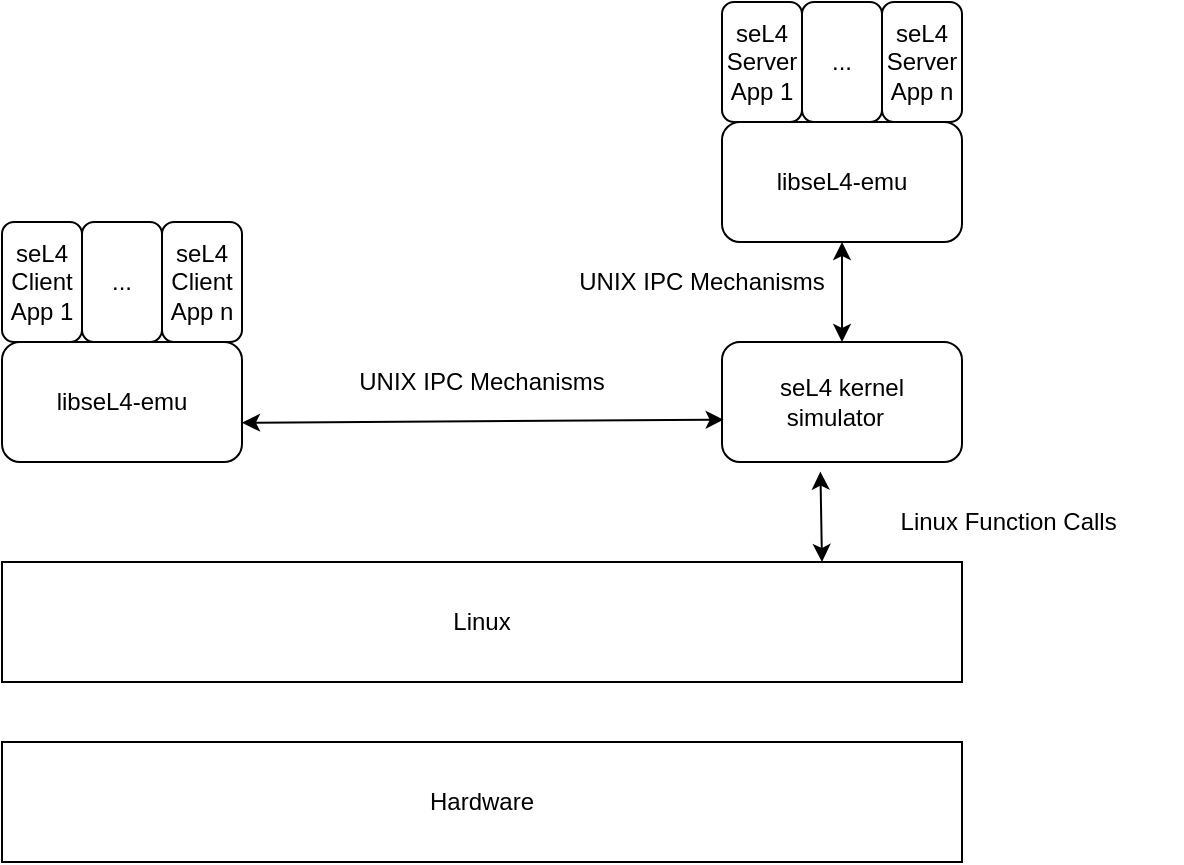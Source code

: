 <mxfile version="14.5.4" type="device"><diagram id="M3_NdGkuM4uCOXiNbrGZ" name="Page-1"><mxGraphModel dx="733" dy="564" grid="1" gridSize="10" guides="1" tooltips="1" connect="1" arrows="1" fold="1" page="1" pageScale="1" pageWidth="850" pageHeight="1100" math="0" shadow="0"><root><mxCell id="0"/><mxCell id="1" parent="0"/><mxCell id="63jkErcYImI_4PliOgdV-1" value="&lt;span&gt;seL4 Client App n&lt;/span&gt;" style="rounded=1;whiteSpace=wrap;html=1;" parent="1" vertex="1"><mxGeometry x="120" y="140" width="40" height="60" as="geometry"/></mxCell><mxCell id="63jkErcYImI_4PliOgdV-3" value="libseL4-emu" style="rounded=1;whiteSpace=wrap;html=1;" parent="1" vertex="1"><mxGeometry x="40" y="200" width="120" height="60" as="geometry"/></mxCell><mxCell id="63jkErcYImI_4PliOgdV-4" value="seL4 kernel simulator&amp;nbsp;&amp;nbsp;" style="rounded=1;whiteSpace=wrap;html=1;" parent="1" vertex="1"><mxGeometry x="400" y="200" width="120" height="60" as="geometry"/></mxCell><mxCell id="63jkErcYImI_4PliOgdV-8" value="Linux" style="rounded=0;whiteSpace=wrap;html=1;" parent="1" vertex="1"><mxGeometry x="40" y="310" width="480" height="60" as="geometry"/></mxCell><mxCell id="63jkErcYImI_4PliOgdV-9" value="Hardware" style="rounded=0;whiteSpace=wrap;html=1;" parent="1" vertex="1"><mxGeometry x="40" y="400" width="480" height="60" as="geometry"/></mxCell><mxCell id="63jkErcYImI_4PliOgdV-12" value="" style="endArrow=classic;startArrow=classic;html=1;entryX=0.007;entryY=0.647;entryDx=0;entryDy=0;entryPerimeter=0;exitX=1;exitY=0.673;exitDx=0;exitDy=0;exitPerimeter=0;" parent="1" source="63jkErcYImI_4PliOgdV-3" target="63jkErcYImI_4PliOgdV-4" edge="1"><mxGeometry width="50" height="50" relative="1" as="geometry"><mxPoint x="160" y="240" as="sourcePoint"/><mxPoint x="210" y="190" as="targetPoint"/></mxGeometry></mxCell><mxCell id="63jkErcYImI_4PliOgdV-13" value="UNIX IPC Mechanisms" style="text;html=1;strokeColor=none;fillColor=none;align=center;verticalAlign=middle;whiteSpace=wrap;rounded=0;" parent="1" vertex="1"><mxGeometry x="190" y="210" width="180" height="20" as="geometry"/></mxCell><mxCell id="63jkErcYImI_4PliOgdV-16" value="" style="endArrow=classic;startArrow=classic;html=1;entryX=0.41;entryY=1.08;entryDx=0;entryDy=0;entryPerimeter=0;" parent="1" target="63jkErcYImI_4PliOgdV-4" edge="1"><mxGeometry width="50" height="50" relative="1" as="geometry"><mxPoint x="450" y="310" as="sourcePoint"/><mxPoint x="500" y="260" as="targetPoint"/></mxGeometry></mxCell><mxCell id="63jkErcYImI_4PliOgdV-17" value="Linux Function Calls&amp;nbsp;" style="text;html=1;strokeColor=none;fillColor=none;align=center;verticalAlign=middle;whiteSpace=wrap;rounded=0;" parent="1" vertex="1"><mxGeometry x="460" y="280" width="170" height="20" as="geometry"/></mxCell><mxCell id="tINXHjWFwLAupzcvxwKs-2" value="&lt;span&gt;...&lt;/span&gt;" style="rounded=1;whiteSpace=wrap;html=1;" parent="1" vertex="1"><mxGeometry x="80" y="140" width="40" height="60" as="geometry"/></mxCell><mxCell id="tINXHjWFwLAupzcvxwKs-3" value="&lt;span&gt;seL4 Client App 1&lt;/span&gt;" style="rounded=1;whiteSpace=wrap;html=1;" parent="1" vertex="1"><mxGeometry x="40" y="140" width="40" height="60" as="geometry"/></mxCell><mxCell id="tINXHjWFwLAupzcvxwKs-5" value="&lt;span&gt;seL4 Server App 1&lt;/span&gt;" style="rounded=1;whiteSpace=wrap;html=1;" parent="1" vertex="1"><mxGeometry x="400" y="30" width="40" height="60" as="geometry"/></mxCell><mxCell id="tINXHjWFwLAupzcvxwKs-6" value="libseL4-emu" style="rounded=1;whiteSpace=wrap;html=1;" parent="1" vertex="1"><mxGeometry x="400" y="90" width="120" height="60" as="geometry"/></mxCell><mxCell id="tINXHjWFwLAupzcvxwKs-7" value="&lt;span&gt;seL4 Server App n&lt;/span&gt;" style="rounded=1;whiteSpace=wrap;html=1;" parent="1" vertex="1"><mxGeometry x="480" y="30" width="40" height="60" as="geometry"/></mxCell><mxCell id="tINXHjWFwLAupzcvxwKs-8" value="&lt;span&gt;...&lt;/span&gt;" style="rounded=1;whiteSpace=wrap;html=1;" parent="1" vertex="1"><mxGeometry x="440" y="30" width="40" height="60" as="geometry"/></mxCell><mxCell id="tINXHjWFwLAupzcvxwKs-9" value="" style="endArrow=classic;startArrow=classic;html=1;entryX=0.5;entryY=1;entryDx=0;entryDy=0;" parent="1" target="tINXHjWFwLAupzcvxwKs-6" edge="1"><mxGeometry width="50" height="50" relative="1" as="geometry"><mxPoint x="460" y="200" as="sourcePoint"/><mxPoint x="459.2" y="154.8" as="targetPoint"/></mxGeometry></mxCell><mxCell id="tINXHjWFwLAupzcvxwKs-10" value="UNIX IPC Mechanisms" style="text;html=1;strokeColor=none;fillColor=none;align=center;verticalAlign=middle;whiteSpace=wrap;rounded=0;" parent="1" vertex="1"><mxGeometry x="320" y="160" width="140" height="20" as="geometry"/></mxCell></root></mxGraphModel></diagram></mxfile>